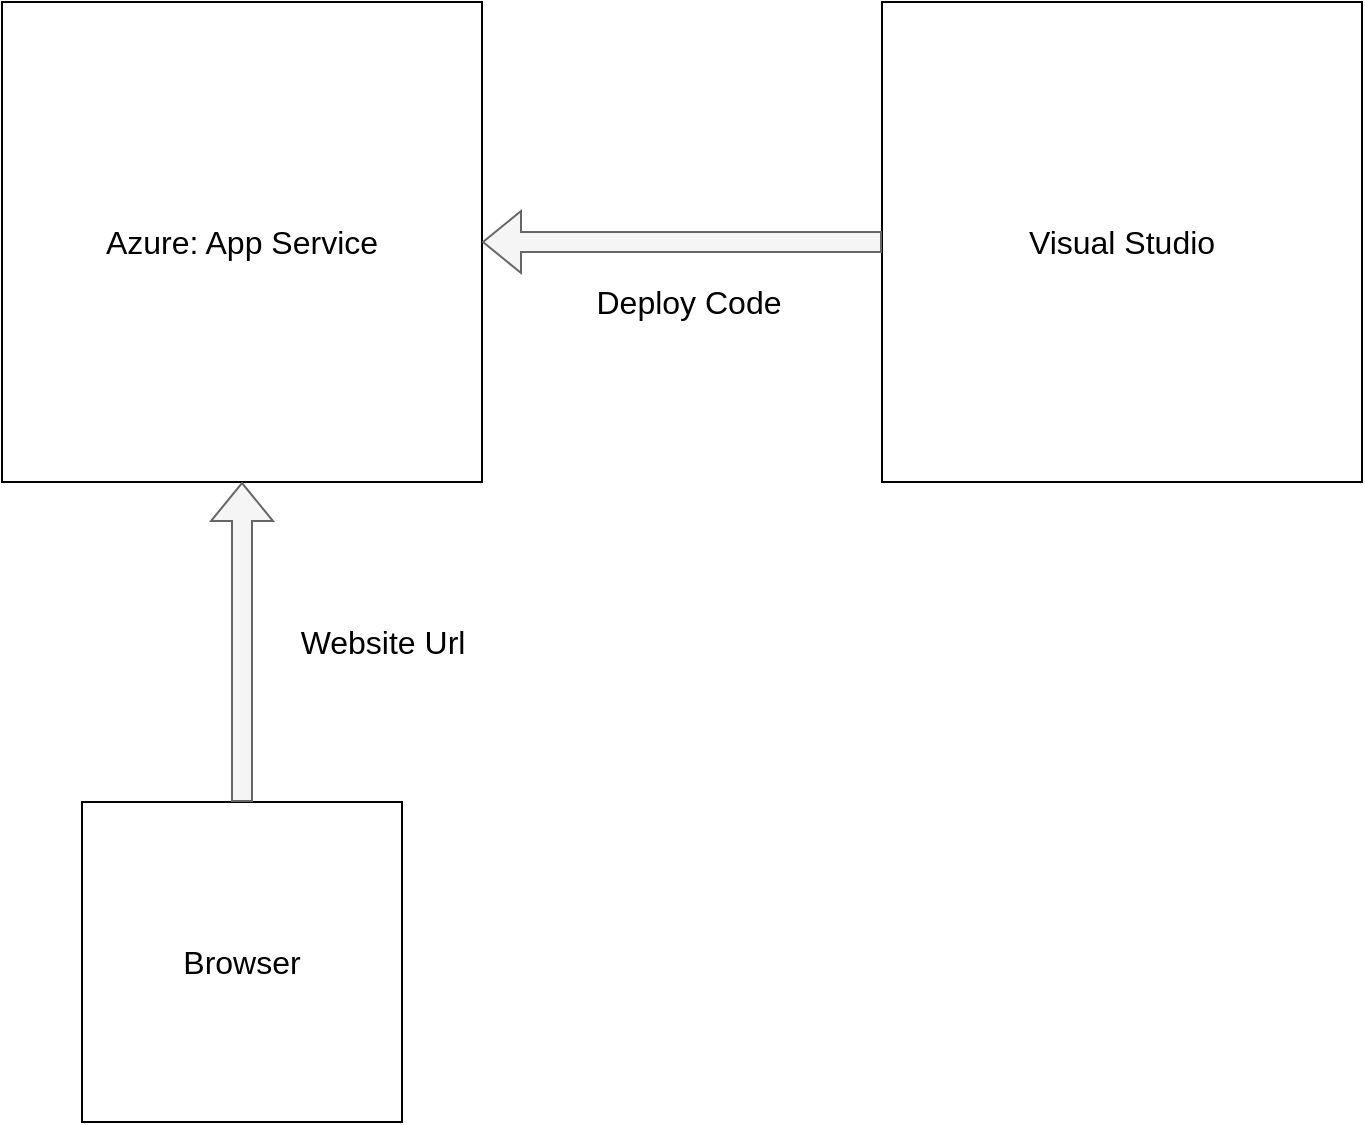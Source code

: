 <mxfile version="22.1.7" type="github">
  <diagram name="Page-1" id="rBnmELckRUywtP9ieEaV">
    <mxGraphModel dx="1242" dy="779" grid="1" gridSize="10" guides="1" tooltips="1" connect="1" arrows="1" fold="1" page="1" pageScale="1" pageWidth="850" pageHeight="1100" math="0" shadow="0">
      <root>
        <mxCell id="0" />
        <mxCell id="1" parent="0" />
        <mxCell id="fwwclfGCpDOGsLirREcR-1" value="&lt;div&gt;&lt;font style=&quot;font-size: 16px;&quot;&gt;Azure: App Service&lt;br&gt;&lt;/font&gt;&lt;/div&gt;" style="whiteSpace=wrap;html=1;aspect=fixed;" parent="1" vertex="1">
          <mxGeometry x="80" y="80" width="240" height="240" as="geometry" />
        </mxCell>
        <mxCell id="fwwclfGCpDOGsLirREcR-2" value="&lt;div style=&quot;font-size: 16px;&quot;&gt;&lt;font style=&quot;font-size: 16px;&quot;&gt;Visual Studio&lt;br&gt;&lt;/font&gt;&lt;/div&gt;" style="whiteSpace=wrap;html=1;aspect=fixed;" parent="1" vertex="1">
          <mxGeometry x="520" y="80" width="240" height="240" as="geometry" />
        </mxCell>
        <mxCell id="fwwclfGCpDOGsLirREcR-3" value="" style="shape=flexArrow;endArrow=classic;html=1;rounded=0;entryX=1;entryY=0.5;entryDx=0;entryDy=0;exitX=0;exitY=0.5;exitDx=0;exitDy=0;fontSize=16;fillColor=#f5f5f5;strokeColor=#666666;" parent="1" source="fwwclfGCpDOGsLirREcR-2" target="fwwclfGCpDOGsLirREcR-1" edge="1">
          <mxGeometry width="50" height="50" relative="1" as="geometry">
            <mxPoint x="250" y="280" as="sourcePoint" />
            <mxPoint x="300" y="230" as="targetPoint" />
          </mxGeometry>
        </mxCell>
        <mxCell id="fwwclfGCpDOGsLirREcR-4" value="&lt;div style=&quot;font-size: 16px;&quot;&gt;Deploy Code&lt;/div&gt;" style="edgeLabel;html=1;align=center;verticalAlign=middle;resizable=0;points=[];" parent="fwwclfGCpDOGsLirREcR-3" vertex="1" connectable="0">
          <mxGeometry x="-0.025" y="4" relative="1" as="geometry">
            <mxPoint y="26" as="offset" />
          </mxGeometry>
        </mxCell>
        <mxCell id="05R3qt0ysIguRO6sp1LR-1" value="&lt;font style=&quot;font-size: 16px;&quot;&gt;Browser&lt;/font&gt;" style="whiteSpace=wrap;html=1;aspect=fixed;" parent="1" vertex="1">
          <mxGeometry x="120" y="480" width="160" height="160" as="geometry" />
        </mxCell>
        <mxCell id="05R3qt0ysIguRO6sp1LR-2" value="" style="shape=flexArrow;endArrow=classic;html=1;rounded=0;entryX=0.5;entryY=1;entryDx=0;entryDy=0;exitX=0.5;exitY=0;exitDx=0;exitDy=0;fontSize=16;fillColor=#f5f5f5;strokeColor=#666666;" parent="1" source="05R3qt0ysIguRO6sp1LR-1" target="fwwclfGCpDOGsLirREcR-1" edge="1">
          <mxGeometry width="50" height="50" relative="1" as="geometry">
            <mxPoint x="100" y="400" as="sourcePoint" />
            <mxPoint x="300" y="400" as="targetPoint" />
          </mxGeometry>
        </mxCell>
        <mxCell id="05R3qt0ysIguRO6sp1LR-3" value="&lt;div&gt;&lt;font style=&quot;font-size: 16px;&quot;&gt;Website Url&lt;/font&gt;&lt;/div&gt;" style="edgeLabel;html=1;align=center;verticalAlign=middle;resizable=0;points=[];" parent="05R3qt0ysIguRO6sp1LR-2" vertex="1" connectable="0">
          <mxGeometry x="-0.025" y="4" relative="1" as="geometry">
            <mxPoint x="74" y="-2" as="offset" />
          </mxGeometry>
        </mxCell>
      </root>
    </mxGraphModel>
  </diagram>
</mxfile>
